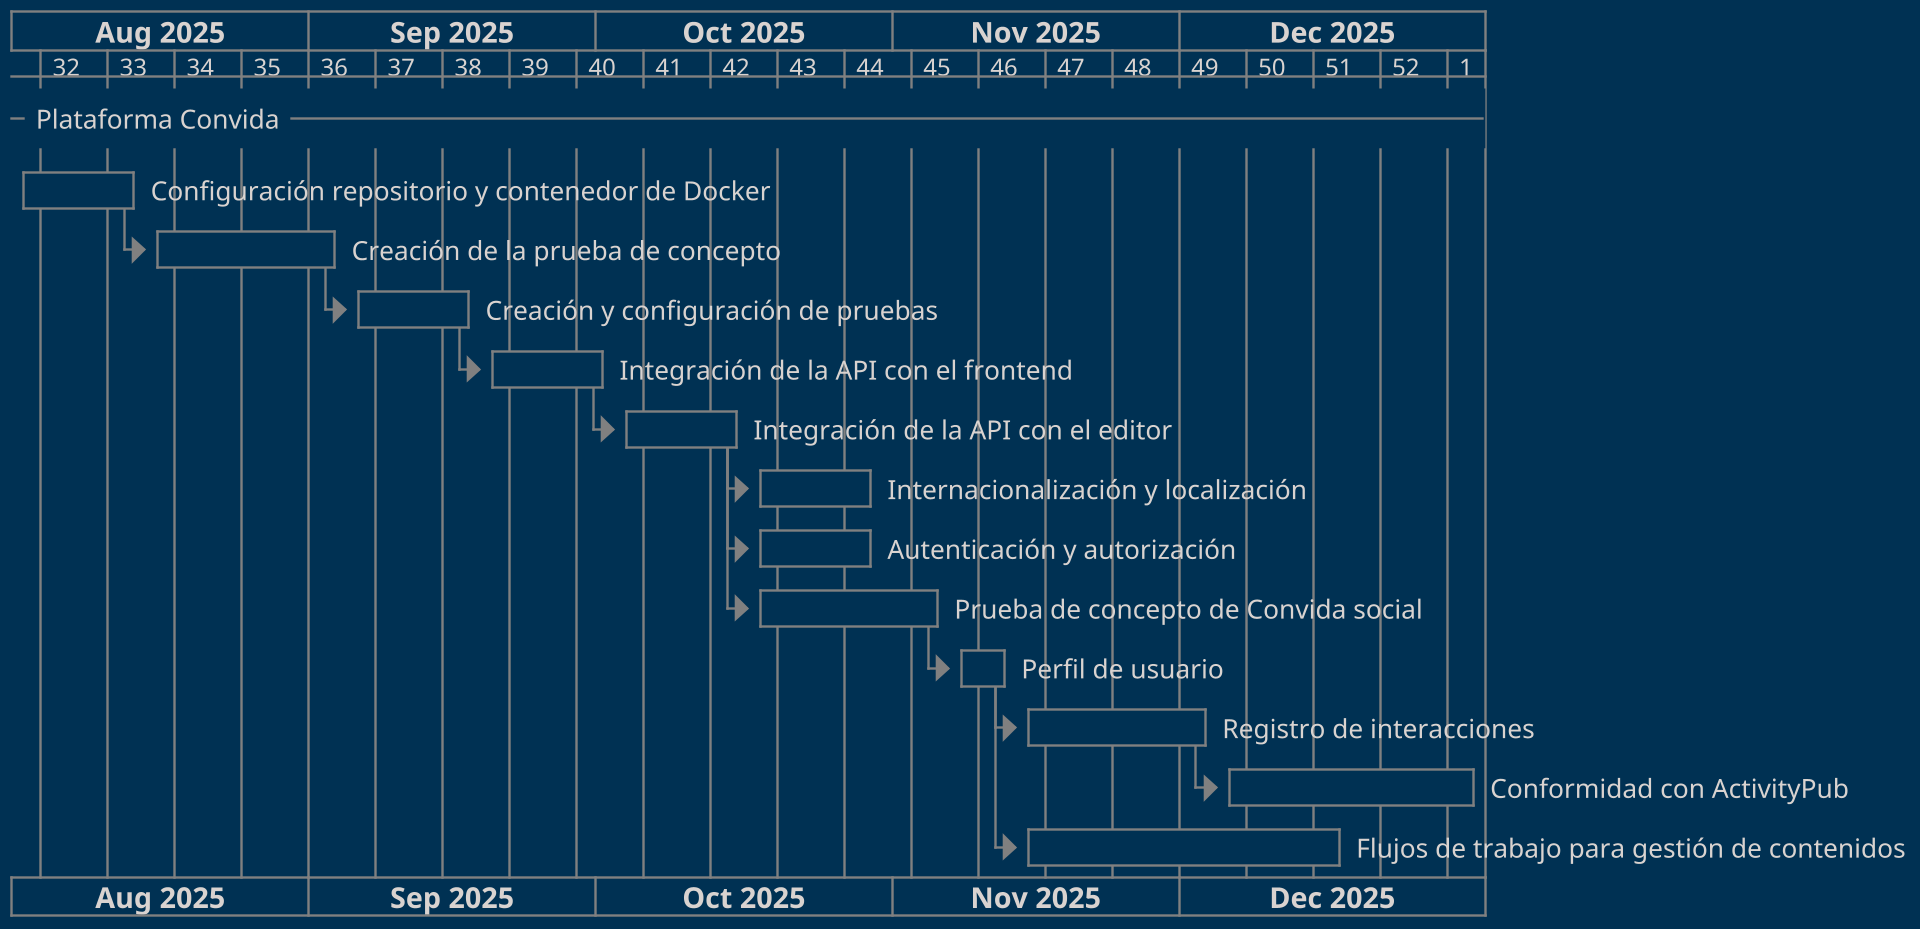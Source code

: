 @startgantt
!theme blueprint
scale 1920 width
<style>
ganttDiagram {
	LineColor Gray
	}
</style>
Project starts on 2025/08/01
printscale weekly
-- Plataforma Convida --
[Configuración repositorio y contenedor de Docker] requires 2 weeks
[Creación de la prueba de concepto] starts at [Configuración repositorio y contenedor de Docker]'s end and requires 3 weeks
[Creación y configuración de pruebas] starts at [Creación de la prueba de concepto]'s end and requires 2 weeks
[Integración de la API con el frontend] starts at [Creación y configuración de pruebas]'s end and requires 2 weeks
[Integración de la API con el editor] starts at [Integración de la API con el frontend]'s end and requires 2 weeks
[Internacionalización y localización] starts at [Integración de la API con el editor]'s end and requires 2 weeks
[Autenticación y autorización] starts at [Integración de la API con el editor]'s end and requires 2 weeks
[Prueba de concepto de Convida social] starts at [Integración de la API con el editor]'s end and requires 3 weeks
[Perfil de usuario] starts at [Prueba de concepto de Convida social]'s end and requires 1 week
[Registro de interacciones] starts at [Perfil de usuario]'s end and requires 3 weeks
[Conformidad con ActivityPub] starts at [Registro de interacciones]'s end and requires 4 weeks
[Flujos de trabajo para gestión de contenidos] starts at [Perfil de usuario]'s end and requires 5 weeks
@endgantt
